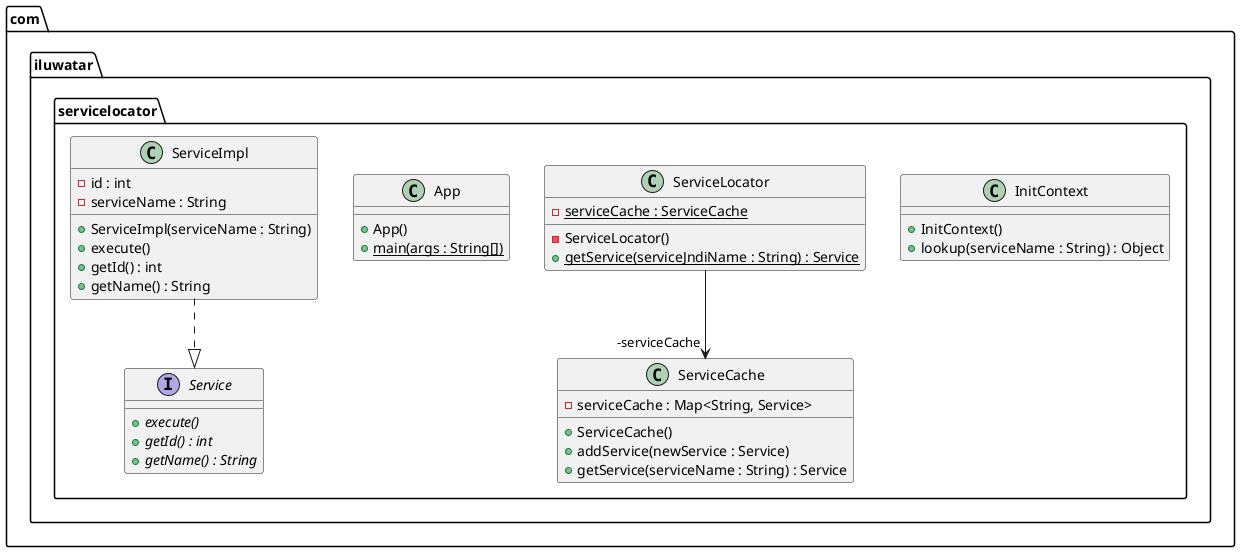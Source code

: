 @startuml
package com.iluwatar.servicelocator {
  interface Service {
    + execute() {abstract}
    + getId() : int {abstract}
    + getName() : String {abstract}
  }
  class InitContext {
    + InitContext()
    + lookup(serviceName : String) : Object
  }
  class ServiceLocator {
    - serviceCache : ServiceCache {static}
    - ServiceLocator()
    + getService(serviceJndiName : String) : Service {static}
  }
  class ServiceCache {
    - serviceCache : Map<String, Service>
    + ServiceCache()
    + addService(newService : Service)
    + getService(serviceName : String) : Service
  }
  class App {
    + App()
    + main(args : String[]) {static}
  }
  class ServiceImpl {
    - id : int
    - serviceName : String
    + ServiceImpl(serviceName : String)
    + execute()
    + getId() : int
    + getName() : String
  }
}
ServiceLocator -->  "-serviceCache" ServiceCache
ServiceImpl ..|> Service 
@enduml
